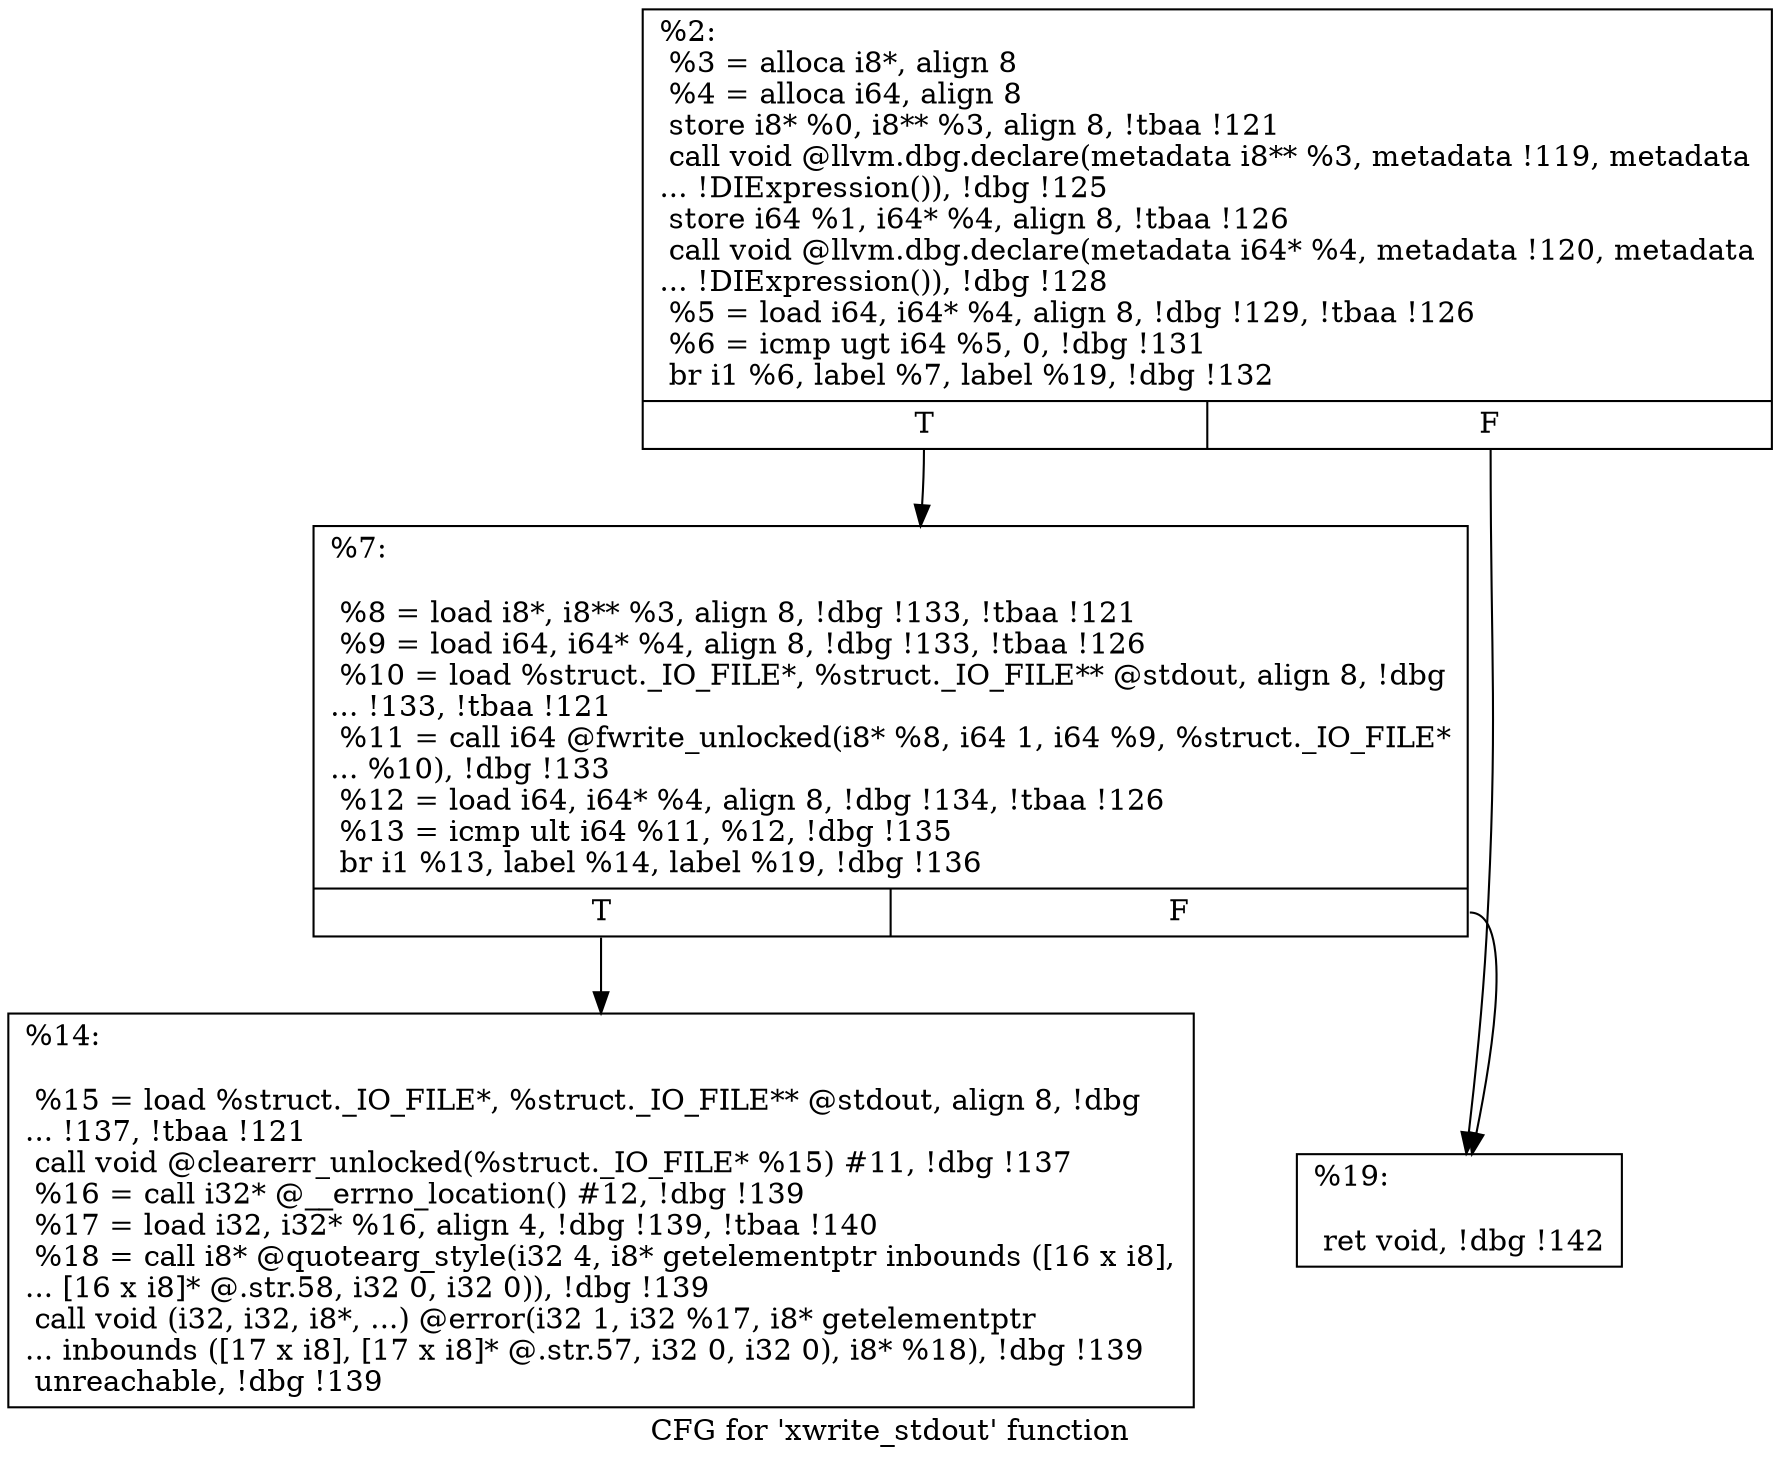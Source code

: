 digraph "CFG for 'xwrite_stdout' function" {
	label="CFG for 'xwrite_stdout' function";

	Node0xe61640 [shape=record,label="{%2:\l  %3 = alloca i8*, align 8\l  %4 = alloca i64, align 8\l  store i8* %0, i8** %3, align 8, !tbaa !121\l  call void @llvm.dbg.declare(metadata i8** %3, metadata !119, metadata\l... !DIExpression()), !dbg !125\l  store i64 %1, i64* %4, align 8, !tbaa !126\l  call void @llvm.dbg.declare(metadata i64* %4, metadata !120, metadata\l... !DIExpression()), !dbg !128\l  %5 = load i64, i64* %4, align 8, !dbg !129, !tbaa !126\l  %6 = icmp ugt i64 %5, 0, !dbg !131\l  br i1 %6, label %7, label %19, !dbg !132\l|{<s0>T|<s1>F}}"];
	Node0xe61640:s0 -> Node0xe61720;
	Node0xe61640:s1 -> Node0xe617c0;
	Node0xe61720 [shape=record,label="{%7:\l\l  %8 = load i8*, i8** %3, align 8, !dbg !133, !tbaa !121\l  %9 = load i64, i64* %4, align 8, !dbg !133, !tbaa !126\l  %10 = load %struct._IO_FILE*, %struct._IO_FILE** @stdout, align 8, !dbg\l... !133, !tbaa !121\l  %11 = call i64 @fwrite_unlocked(i8* %8, i64 1, i64 %9, %struct._IO_FILE*\l... %10), !dbg !133\l  %12 = load i64, i64* %4, align 8, !dbg !134, !tbaa !126\l  %13 = icmp ult i64 %11, %12, !dbg !135\l  br i1 %13, label %14, label %19, !dbg !136\l|{<s0>T|<s1>F}}"];
	Node0xe61720:s0 -> Node0xe61770;
	Node0xe61720:s1 -> Node0xe617c0;
	Node0xe61770 [shape=record,label="{%14:\l\l  %15 = load %struct._IO_FILE*, %struct._IO_FILE** @stdout, align 8, !dbg\l... !137, !tbaa !121\l  call void @clearerr_unlocked(%struct._IO_FILE* %15) #11, !dbg !137\l  %16 = call i32* @__errno_location() #12, !dbg !139\l  %17 = load i32, i32* %16, align 4, !dbg !139, !tbaa !140\l  %18 = call i8* @quotearg_style(i32 4, i8* getelementptr inbounds ([16 x i8],\l... [16 x i8]* @.str.58, i32 0, i32 0)), !dbg !139\l  call void (i32, i32, i8*, ...) @error(i32 1, i32 %17, i8* getelementptr\l... inbounds ([17 x i8], [17 x i8]* @.str.57, i32 0, i32 0), i8* %18), !dbg !139\l  unreachable, !dbg !139\l}"];
	Node0xe617c0 [shape=record,label="{%19:\l\l  ret void, !dbg !142\l}"];
}
